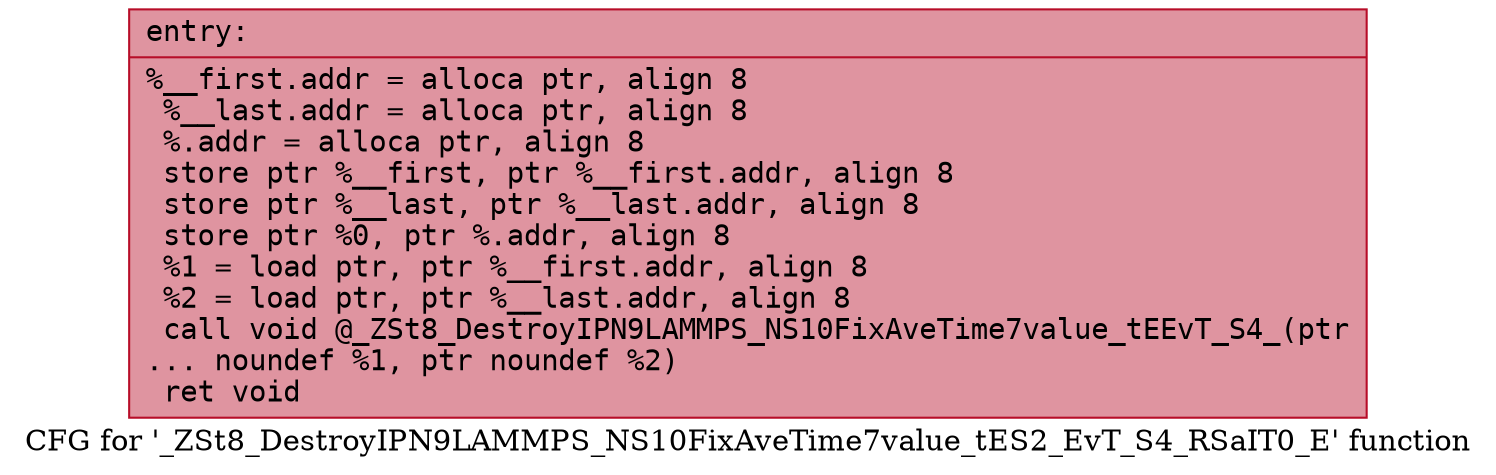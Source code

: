 digraph "CFG for '_ZSt8_DestroyIPN9LAMMPS_NS10FixAveTime7value_tES2_EvT_S4_RSaIT0_E' function" {
	label="CFG for '_ZSt8_DestroyIPN9LAMMPS_NS10FixAveTime7value_tES2_EvT_S4_RSaIT0_E' function";

	Node0x560f93c31860 [shape=record,color="#b70d28ff", style=filled, fillcolor="#b70d2870" fontname="Courier",label="{entry:\l|  %__first.addr = alloca ptr, align 8\l  %__last.addr = alloca ptr, align 8\l  %.addr = alloca ptr, align 8\l  store ptr %__first, ptr %__first.addr, align 8\l  store ptr %__last, ptr %__last.addr, align 8\l  store ptr %0, ptr %.addr, align 8\l  %1 = load ptr, ptr %__first.addr, align 8\l  %2 = load ptr, ptr %__last.addr, align 8\l  call void @_ZSt8_DestroyIPN9LAMMPS_NS10FixAveTime7value_tEEvT_S4_(ptr\l... noundef %1, ptr noundef %2)\l  ret void\l}"];
}
